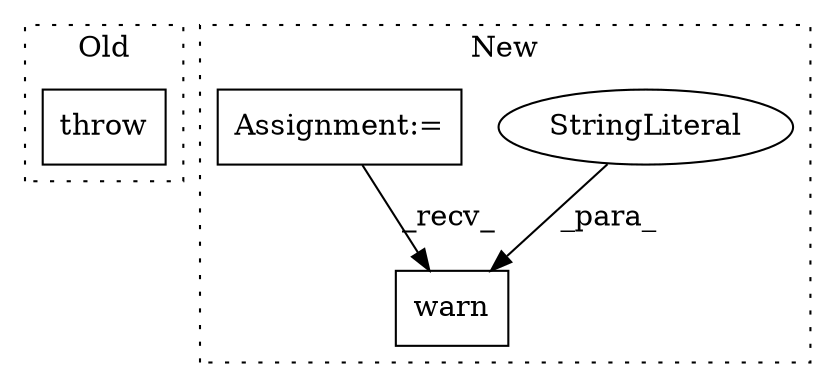 digraph G {
subgraph cluster0 {
1 [label="throw" a="53" s="17194" l="6" shape="box"];
label = "Old";
style="dotted";
}
subgraph cluster1 {
2 [label="warn" a="32" s="17425,17501" l="5,1" shape="box"];
3 [label="StringLiteral" a="45" s="17430" l="71" shape="ellipse"];
4 [label="Assignment:=" a="7" s="17116" l="8" shape="box"];
label = "New";
style="dotted";
}
3 -> 2 [label="_para_"];
4 -> 2 [label="_recv_"];
}